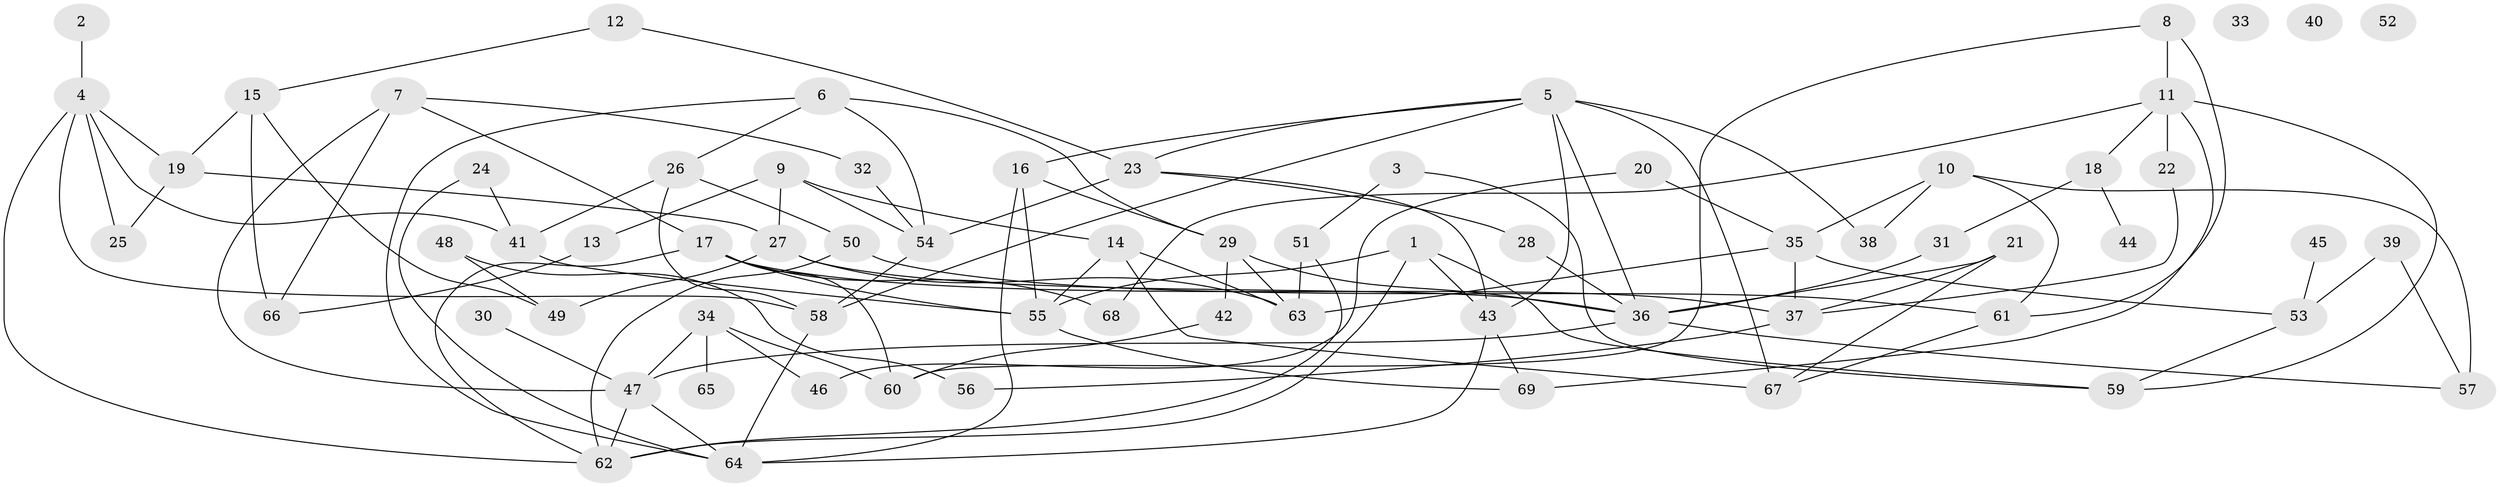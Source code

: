 // Generated by graph-tools (version 1.1) at 2025/25/03/09/25 03:25:15]
// undirected, 69 vertices, 118 edges
graph export_dot {
graph [start="1"]
  node [color=gray90,style=filled];
  1;
  2;
  3;
  4;
  5;
  6;
  7;
  8;
  9;
  10;
  11;
  12;
  13;
  14;
  15;
  16;
  17;
  18;
  19;
  20;
  21;
  22;
  23;
  24;
  25;
  26;
  27;
  28;
  29;
  30;
  31;
  32;
  33;
  34;
  35;
  36;
  37;
  38;
  39;
  40;
  41;
  42;
  43;
  44;
  45;
  46;
  47;
  48;
  49;
  50;
  51;
  52;
  53;
  54;
  55;
  56;
  57;
  58;
  59;
  60;
  61;
  62;
  63;
  64;
  65;
  66;
  67;
  68;
  69;
  1 -- 43;
  1 -- 55;
  1 -- 59;
  1 -- 62;
  2 -- 4;
  3 -- 51;
  3 -- 59;
  4 -- 19;
  4 -- 25;
  4 -- 41;
  4 -- 58;
  4 -- 62;
  5 -- 16;
  5 -- 23;
  5 -- 36;
  5 -- 38;
  5 -- 43;
  5 -- 58;
  5 -- 67;
  6 -- 26;
  6 -- 29;
  6 -- 54;
  6 -- 64;
  7 -- 17;
  7 -- 32;
  7 -- 47;
  7 -- 66;
  8 -- 11;
  8 -- 60;
  8 -- 61;
  9 -- 13;
  9 -- 14;
  9 -- 27;
  9 -- 54;
  10 -- 35;
  10 -- 38;
  10 -- 57;
  10 -- 61;
  11 -- 18;
  11 -- 22;
  11 -- 59;
  11 -- 68;
  11 -- 69;
  12 -- 15;
  12 -- 23;
  13 -- 66;
  14 -- 55;
  14 -- 63;
  14 -- 67;
  15 -- 19;
  15 -- 49;
  15 -- 66;
  16 -- 29;
  16 -- 55;
  16 -- 64;
  17 -- 37;
  17 -- 55;
  17 -- 60;
  17 -- 62;
  17 -- 68;
  18 -- 31;
  18 -- 44;
  19 -- 25;
  19 -- 27;
  20 -- 35;
  20 -- 46;
  21 -- 36;
  21 -- 37;
  21 -- 67;
  22 -- 37;
  23 -- 28;
  23 -- 43;
  23 -- 54;
  24 -- 41;
  24 -- 64;
  26 -- 41;
  26 -- 50;
  26 -- 58;
  27 -- 36;
  27 -- 49;
  27 -- 63;
  28 -- 36;
  29 -- 36;
  29 -- 42;
  29 -- 63;
  30 -- 47;
  31 -- 36;
  32 -- 54;
  34 -- 46;
  34 -- 47;
  34 -- 60;
  34 -- 65;
  35 -- 37;
  35 -- 53;
  35 -- 63;
  36 -- 47;
  36 -- 57;
  37 -- 56;
  39 -- 53;
  39 -- 57;
  41 -- 55;
  42 -- 60;
  43 -- 64;
  43 -- 69;
  45 -- 53;
  47 -- 62;
  47 -- 64;
  48 -- 49;
  48 -- 56;
  50 -- 61;
  50 -- 62;
  51 -- 62;
  51 -- 63;
  53 -- 59;
  54 -- 58;
  55 -- 69;
  58 -- 64;
  61 -- 67;
}
